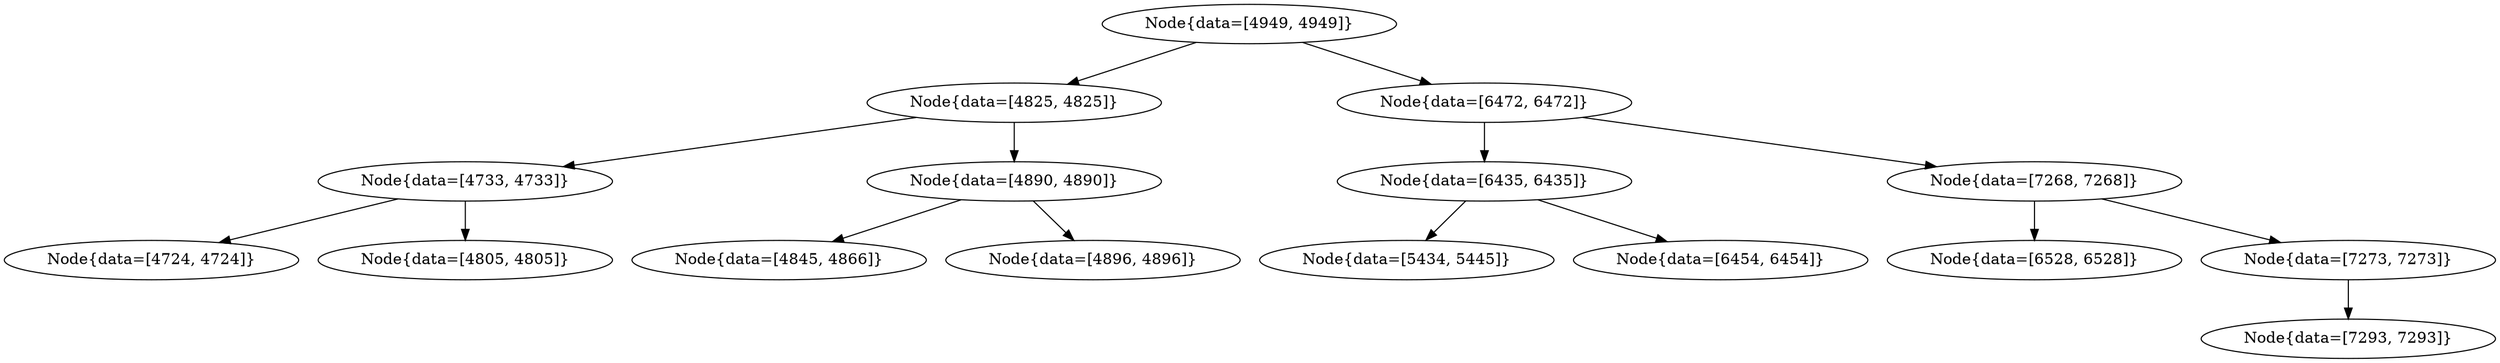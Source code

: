 digraph G{
1620573353 [label="Node{data=[4949, 4949]}"]
1620573353 -> 904848961
904848961 [label="Node{data=[4825, 4825]}"]
904848961 -> 1462350864
1462350864 [label="Node{data=[4733, 4733]}"]
1462350864 -> 1683063408
1683063408 [label="Node{data=[4724, 4724]}"]
1462350864 -> 998004967
998004967 [label="Node{data=[4805, 4805]}"]
904848961 -> 2036497703
2036497703 [label="Node{data=[4890, 4890]}"]
2036497703 -> 1668402991
1668402991 [label="Node{data=[4845, 4866]}"]
2036497703 -> 190550835
190550835 [label="Node{data=[4896, 4896]}"]
1620573353 -> 1387878879
1387878879 [label="Node{data=[6472, 6472]}"]
1387878879 -> 945327594
945327594 [label="Node{data=[6435, 6435]}"]
945327594 -> 1430070649
1430070649 [label="Node{data=[5434, 5445]}"]
945327594 -> 44627686
44627686 [label="Node{data=[6454, 6454]}"]
1387878879 -> 449261773
449261773 [label="Node{data=[7268, 7268]}"]
449261773 -> 1720502690
1720502690 [label="Node{data=[6528, 6528]}"]
449261773 -> 1520840423
1520840423 [label="Node{data=[7273, 7273]}"]
1520840423 -> 528280723
528280723 [label="Node{data=[7293, 7293]}"]
}